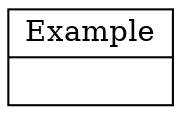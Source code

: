 digraph G {
	edge [ arrowhead=none color=dimgray dir=both];
	node [ shape=record];
	"unknown.Example"  [label="{Example|}"];
}
